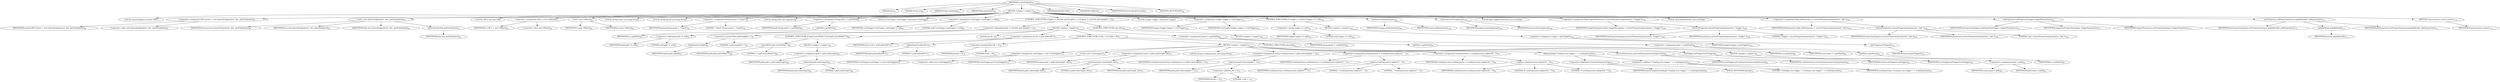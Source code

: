 digraph "createEndpoint" {  
"64" [label = <(METHOD,createEndpoint)<SUB>57</SUB>> ]
"6" [label = <(PARAM,this)<SUB>57</SUB>> ]
"65" [label = <(PARAM,String uri)<SUB>58</SUB>> ]
"66" [label = <(PARAM,String remaining)<SUB>58</SUB>> ]
"67" [label = <(PARAM,Map parameters)<SUB>58</SUB>> ]
"68" [label = <(BLOCK,&lt;empty&gt;,&lt;empty&gt;)<SUB>58</SUB>> ]
"9" [label = <(LOCAL,QuartzEndpoint answer: ANY)> ]
"69" [label = <(&lt;operator&gt;.assignment,ANY answer = new QuartzEndpoint(uri, this, getScheduler()))<SUB>59</SUB>> ]
"70" [label = <(IDENTIFIER,answer,ANY answer = new QuartzEndpoint(uri, this, getScheduler()))<SUB>59</SUB>> ]
"71" [label = <(&lt;operator&gt;.alloc,new QuartzEndpoint(uri, this, getScheduler()))<SUB>59</SUB>> ]
"72" [label = <(&lt;init&gt;,new QuartzEndpoint(uri, this, getScheduler()))<SUB>59</SUB>> ]
"8" [label = <(IDENTIFIER,answer,new QuartzEndpoint(uri, this, getScheduler()))<SUB>59</SUB>> ]
"73" [label = <(IDENTIFIER,uri,new QuartzEndpoint(uri, this, getScheduler()))<SUB>59</SUB>> ]
"5" [label = <(IDENTIFIER,this,new QuartzEndpoint(uri, this, getScheduler()))<SUB>59</SUB>> ]
"74" [label = <(getScheduler,this.getScheduler())<SUB>59</SUB>> ]
"7" [label = <(IDENTIFIER,this,this.getScheduler())<SUB>59</SUB>> ]
"11" [label = <(LOCAL,URI u: java.net.URI)> ]
"75" [label = <(&lt;operator&gt;.assignment,URI u = new URI(uri))<SUB>62</SUB>> ]
"76" [label = <(IDENTIFIER,u,URI u = new URI(uri))<SUB>62</SUB>> ]
"77" [label = <(&lt;operator&gt;.alloc,new URI(uri))<SUB>62</SUB>> ]
"78" [label = <(&lt;init&gt;,new URI(uri))<SUB>62</SUB>> ]
"10" [label = <(IDENTIFIER,u,new URI(uri))<SUB>62</SUB>> ]
"79" [label = <(IDENTIFIER,uri,new URI(uri))<SUB>62</SUB>> ]
"80" [label = <(LOCAL,String name: java.lang.String)> ]
"81" [label = <(LOCAL,String group: java.lang.String)> ]
"82" [label = <(&lt;operator&gt;.assignment,String group = &quot;Camel&quot;)<SUB>64</SUB>> ]
"83" [label = <(IDENTIFIER,group,String group = &quot;Camel&quot;)<SUB>64</SUB>> ]
"84" [label = <(LITERAL,&quot;Camel&quot;,String group = &quot;Camel&quot;)<SUB>64</SUB>> ]
"85" [label = <(LOCAL,String path: java.lang.String)> ]
"86" [label = <(&lt;operator&gt;.assignment,String path = u.getPath())<SUB>65</SUB>> ]
"87" [label = <(IDENTIFIER,path,String path = u.getPath())<SUB>65</SUB>> ]
"88" [label = <(getPath,u.getPath())<SUB>65</SUB>> ]
"89" [label = <(IDENTIFIER,u,u.getPath())<SUB>65</SUB>> ]
"13" [label = <(LOCAL,CronTrigger cronTrigger: org.quartz.CronTrigger)> ]
"90" [label = <(&lt;operator&gt;.assignment,CronTrigger cronTrigger = null)<SUB>66</SUB>> ]
"91" [label = <(IDENTIFIER,cronTrigger,CronTrigger cronTrigger = null)<SUB>66</SUB>> ]
"92" [label = <(LITERAL,null,CronTrigger cronTrigger = null)<SUB>66</SUB>> ]
"93" [label = <(CONTROL_STRUCTURE,if (path != null &amp;&amp; path.length() &gt; 1),if (path != null &amp;&amp; path.length() &gt; 1))<SUB>67</SUB>> ]
"94" [label = <(&lt;operator&gt;.logicalAnd,path != null &amp;&amp; path.length() &gt; 1)<SUB>67</SUB>> ]
"95" [label = <(&lt;operator&gt;.notEquals,path != null)<SUB>67</SUB>> ]
"96" [label = <(IDENTIFIER,path,path != null)<SUB>67</SUB>> ]
"97" [label = <(LITERAL,null,path != null)<SUB>67</SUB>> ]
"98" [label = <(&lt;operator&gt;.greaterThan,path.length() &gt; 1)<SUB>67</SUB>> ]
"99" [label = <(length,path.length())<SUB>67</SUB>> ]
"100" [label = <(IDENTIFIER,path,path.length())<SUB>67</SUB>> ]
"101" [label = <(LITERAL,1,path.length() &gt; 1)<SUB>67</SUB>> ]
"102" [label = <(BLOCK,&lt;empty&gt;,&lt;empty&gt;)<SUB>67</SUB>> ]
"103" [label = <(CONTROL_STRUCTURE,if (path.startsWith(&quot;/&quot;)),if (path.startsWith(&quot;/&quot;)))<SUB>68</SUB>> ]
"104" [label = <(startsWith,path.startsWith(&quot;/&quot;))<SUB>68</SUB>> ]
"105" [label = <(IDENTIFIER,path,path.startsWith(&quot;/&quot;))<SUB>68</SUB>> ]
"106" [label = <(LITERAL,&quot;/&quot;,path.startsWith(&quot;/&quot;))<SUB>68</SUB>> ]
"107" [label = <(BLOCK,&lt;empty&gt;,&lt;empty&gt;)<SUB>68</SUB>> ]
"108" [label = <(&lt;operator&gt;.assignment,path = path.substring(1))<SUB>69</SUB>> ]
"109" [label = <(IDENTIFIER,path,path = path.substring(1))<SUB>69</SUB>> ]
"110" [label = <(substring,path.substring(1))<SUB>69</SUB>> ]
"111" [label = <(IDENTIFIER,path,path.substring(1))<SUB>69</SUB>> ]
"112" [label = <(LITERAL,1,path.substring(1))<SUB>69</SUB>> ]
"113" [label = <(LOCAL,int idx: int)> ]
"114" [label = <(&lt;operator&gt;.assignment,int idx = path.indexOf('/'))<SUB>71</SUB>> ]
"115" [label = <(IDENTIFIER,idx,int idx = path.indexOf('/'))<SUB>71</SUB>> ]
"116" [label = <(indexOf,path.indexOf('/'))<SUB>71</SUB>> ]
"117" [label = <(IDENTIFIER,path,path.indexOf('/'))<SUB>71</SUB>> ]
"118" [label = <(LITERAL,'/',path.indexOf('/'))<SUB>71</SUB>> ]
"119" [label = <(CONTROL_STRUCTURE,if (idx &gt; 0),if (idx &gt; 0))<SUB>72</SUB>> ]
"120" [label = <(&lt;operator&gt;.greaterThan,idx &gt; 0)<SUB>72</SUB>> ]
"121" [label = <(IDENTIFIER,idx,idx &gt; 0)<SUB>72</SUB>> ]
"122" [label = <(LITERAL,0,idx &gt; 0)<SUB>72</SUB>> ]
"123" [label = <(BLOCK,&lt;empty&gt;,&lt;empty&gt;)<SUB>72</SUB>> ]
"124" [label = <(&lt;operator&gt;.assignment,cronTrigger = new CronTrigger())<SUB>73</SUB>> ]
"125" [label = <(IDENTIFIER,cronTrigger,cronTrigger = new CronTrigger())<SUB>73</SUB>> ]
"126" [label = <(&lt;operator&gt;.alloc,new CronTrigger())<SUB>73</SUB>> ]
"127" [label = <(&lt;init&gt;,new CronTrigger())<SUB>73</SUB>> ]
"12" [label = <(IDENTIFIER,cronTrigger,new CronTrigger())<SUB>73</SUB>> ]
"128" [label = <(&lt;operator&gt;.assignment,name = path.substring(0, idx))<SUB>74</SUB>> ]
"129" [label = <(IDENTIFIER,name,name = path.substring(0, idx))<SUB>74</SUB>> ]
"130" [label = <(substring,path.substring(0, idx))<SUB>74</SUB>> ]
"131" [label = <(IDENTIFIER,path,path.substring(0, idx))<SUB>74</SUB>> ]
"132" [label = <(LITERAL,0,path.substring(0, idx))<SUB>74</SUB>> ]
"133" [label = <(IDENTIFIER,idx,path.substring(0, idx))<SUB>74</SUB>> ]
"134" [label = <(LOCAL,String cronExpression: java.lang.String)> ]
"135" [label = <(&lt;operator&gt;.assignment,String cronExpression = path.substring(idx + 1))<SUB>75</SUB>> ]
"136" [label = <(IDENTIFIER,cronExpression,String cronExpression = path.substring(idx + 1))<SUB>75</SUB>> ]
"137" [label = <(substring,path.substring(idx + 1))<SUB>75</SUB>> ]
"138" [label = <(IDENTIFIER,path,path.substring(idx + 1))<SUB>75</SUB>> ]
"139" [label = <(&lt;operator&gt;.addition,idx + 1)<SUB>75</SUB>> ]
"140" [label = <(IDENTIFIER,idx,idx + 1)<SUB>75</SUB>> ]
"141" [label = <(LITERAL,1,idx + 1)<SUB>75</SUB>> ]
"142" [label = <(&lt;operator&gt;.assignment,cronExpression = cronExpression.replace('/', ' '))<SUB>77</SUB>> ]
"143" [label = <(IDENTIFIER,cronExpression,cronExpression = cronExpression.replace('/', ' '))<SUB>77</SUB>> ]
"144" [label = <(replace,cronExpression.replace('/', ' '))<SUB>77</SUB>> ]
"145" [label = <(IDENTIFIER,cronExpression,cronExpression.replace('/', ' '))<SUB>77</SUB>> ]
"146" [label = <(LITERAL,'/',cronExpression.replace('/', ' '))<SUB>77</SUB>> ]
"147" [label = <(LITERAL,' ',cronExpression.replace('/', ' '))<SUB>77</SUB>> ]
"148" [label = <(&lt;operator&gt;.assignment,cronExpression = cronExpression.replace('$', '?'))<SUB>78</SUB>> ]
"149" [label = <(IDENTIFIER,cronExpression,cronExpression = cronExpression.replace('$', '?'))<SUB>78</SUB>> ]
"150" [label = <(replace,cronExpression.replace('$', '?'))<SUB>78</SUB>> ]
"151" [label = <(IDENTIFIER,cronExpression,cronExpression.replace('$', '?'))<SUB>78</SUB>> ]
"152" [label = <(LITERAL,'$',cronExpression.replace('$', '?'))<SUB>78</SUB>> ]
"153" [label = <(LITERAL,'?',cronExpression.replace('$', '?'))<SUB>78</SUB>> ]
"154" [label = <(debug,debug(&quot;Creating cron trigger: &quot; + cronExpression))<SUB>79</SUB>> ]
"155" [label = <(&lt;operator&gt;.fieldAccess,QuartzComponent.log)<SUB>79</SUB>> ]
"156" [label = <(IDENTIFIER,QuartzComponent,debug(&quot;Creating cron trigger: &quot; + cronExpression))<SUB>79</SUB>> ]
"157" [label = <(FIELD_IDENTIFIER,log,log)<SUB>79</SUB>> ]
"158" [label = <(&lt;operator&gt;.addition,&quot;Creating cron trigger: &quot; + cronExpression)<SUB>79</SUB>> ]
"159" [label = <(LITERAL,&quot;Creating cron trigger: &quot;,&quot;Creating cron trigger: &quot; + cronExpression)<SUB>79</SUB>> ]
"160" [label = <(IDENTIFIER,cronExpression,&quot;Creating cron trigger: &quot; + cronExpression)<SUB>79</SUB>> ]
"161" [label = <(setCronExpression,setCronExpression(cronExpression))<SUB>80</SUB>> ]
"162" [label = <(IDENTIFIER,cronTrigger,setCronExpression(cronExpression))<SUB>80</SUB>> ]
"163" [label = <(IDENTIFIER,cronExpression,setCronExpression(cronExpression))<SUB>80</SUB>> ]
"164" [label = <(setTrigger,setTrigger(cronTrigger))<SUB>81</SUB>> ]
"165" [label = <(IDENTIFIER,answer,setTrigger(cronTrigger))<SUB>81</SUB>> ]
"166" [label = <(IDENTIFIER,cronTrigger,setTrigger(cronTrigger))<SUB>81</SUB>> ]
"167" [label = <(CONTROL_STRUCTURE,else,else)<SUB>83</SUB>> ]
"168" [label = <(BLOCK,&lt;empty&gt;,&lt;empty&gt;)<SUB>83</SUB>> ]
"169" [label = <(&lt;operator&gt;.assignment,name = path)<SUB>84</SUB>> ]
"170" [label = <(IDENTIFIER,name,name = path)<SUB>84</SUB>> ]
"171" [label = <(IDENTIFIER,path,name = path)<SUB>84</SUB>> ]
"172" [label = <(&lt;operator&gt;.assignment,group = u.getHost())<SUB>86</SUB>> ]
"173" [label = <(IDENTIFIER,group,group = u.getHost())<SUB>86</SUB>> ]
"174" [label = <(getHost,u.getHost())<SUB>86</SUB>> ]
"175" [label = <(IDENTIFIER,u,u.getHost())<SUB>86</SUB>> ]
"176" [label = <(CONTROL_STRUCTURE,else,else)<SUB>88</SUB>> ]
"177" [label = <(BLOCK,&lt;empty&gt;,&lt;empty&gt;)<SUB>88</SUB>> ]
"178" [label = <(&lt;operator&gt;.assignment,name = u.getHost())<SUB>89</SUB>> ]
"179" [label = <(IDENTIFIER,name,name = u.getHost())<SUB>89</SUB>> ]
"180" [label = <(getHost,u.getHost())<SUB>89</SUB>> ]
"181" [label = <(IDENTIFIER,u,u.getHost())<SUB>89</SUB>> ]
"182" [label = <(LOCAL,Trigger trigger: org.quartz.Trigger)> ]
"183" [label = <(&lt;operator&gt;.assignment,Trigger trigger = cronTrigger)<SUB>101</SUB>> ]
"184" [label = <(IDENTIFIER,trigger,Trigger trigger = cronTrigger)<SUB>101</SUB>> ]
"185" [label = <(IDENTIFIER,cronTrigger,Trigger trigger = cronTrigger)<SUB>101</SUB>> ]
"186" [label = <(CONTROL_STRUCTURE,if (trigger == null),if (trigger == null))<SUB>102</SUB>> ]
"187" [label = <(&lt;operator&gt;.equals,trigger == null)<SUB>102</SUB>> ]
"188" [label = <(IDENTIFIER,trigger,trigger == null)<SUB>102</SUB>> ]
"189" [label = <(LITERAL,null,trigger == null)<SUB>102</SUB>> ]
"190" [label = <(BLOCK,&lt;empty&gt;,&lt;empty&gt;)<SUB>102</SUB>> ]
"191" [label = <(&lt;operator&gt;.assignment,trigger = getTrigger())<SUB>103</SUB>> ]
"192" [label = <(IDENTIFIER,trigger,trigger = getTrigger())<SUB>103</SUB>> ]
"193" [label = <(getTrigger,getTrigger())<SUB>103</SUB>> ]
"194" [label = <(IDENTIFIER,answer,getTrigger())<SUB>103</SUB>> ]
"195" [label = <(setName,setName(name))<SUB>105</SUB>> ]
"196" [label = <(IDENTIFIER,trigger,setName(name))<SUB>105</SUB>> ]
"197" [label = <(IDENTIFIER,name,setName(name))<SUB>105</SUB>> ]
"198" [label = <(setGroup,setGroup(group))<SUB>106</SUB>> ]
"199" [label = <(IDENTIFIER,trigger,setGroup(group))<SUB>106</SUB>> ]
"200" [label = <(IDENTIFIER,group,setGroup(group))<SUB>106</SUB>> ]
"201" [label = <(LOCAL,Map triggerParameters: java.util.Map)> ]
"202" [label = <(&lt;operator&gt;.assignment,Map triggerParameters = extractProperties(parameters, &quot;trigger.&quot;))<SUB>108</SUB>> ]
"203" [label = <(IDENTIFIER,triggerParameters,Map triggerParameters = extractProperties(parameters, &quot;trigger.&quot;))<SUB>108</SUB>> ]
"204" [label = <(extractProperties,extractProperties(parameters, &quot;trigger.&quot;))<SUB>108</SUB>> ]
"205" [label = <(IDENTIFIER,IntrospectionSupport,extractProperties(parameters, &quot;trigger.&quot;))<SUB>108</SUB>> ]
"206" [label = <(IDENTIFIER,parameters,extractProperties(parameters, &quot;trigger.&quot;))<SUB>108</SUB>> ]
"207" [label = <(LITERAL,&quot;trigger.&quot;,extractProperties(parameters, &quot;trigger.&quot;))<SUB>108</SUB>> ]
"208" [label = <(LOCAL,Map jobParameters: java.util.Map)> ]
"209" [label = <(&lt;operator&gt;.assignment,Map jobParameters = extractProperties(parameters, &quot;job.&quot;))<SUB>109</SUB>> ]
"210" [label = <(IDENTIFIER,jobParameters,Map jobParameters = extractProperties(parameters, &quot;job.&quot;))<SUB>109</SUB>> ]
"211" [label = <(extractProperties,extractProperties(parameters, &quot;job.&quot;))<SUB>109</SUB>> ]
"212" [label = <(IDENTIFIER,IntrospectionSupport,extractProperties(parameters, &quot;job.&quot;))<SUB>109</SUB>> ]
"213" [label = <(IDENTIFIER,parameters,extractProperties(parameters, &quot;job.&quot;))<SUB>109</SUB>> ]
"214" [label = <(LITERAL,&quot;job.&quot;,extractProperties(parameters, &quot;job.&quot;))<SUB>109</SUB>> ]
"215" [label = <(setProperties,setProperties(trigger, triggerParameters))<SUB>111</SUB>> ]
"216" [label = <(IDENTIFIER,IntrospectionSupport,setProperties(trigger, triggerParameters))<SUB>111</SUB>> ]
"217" [label = <(IDENTIFIER,trigger,setProperties(trigger, triggerParameters))<SUB>111</SUB>> ]
"218" [label = <(IDENTIFIER,triggerParameters,setProperties(trigger, triggerParameters))<SUB>111</SUB>> ]
"219" [label = <(setProperties,setProperties(answer.getJobDetail(), jobParameters))<SUB>112</SUB>> ]
"220" [label = <(IDENTIFIER,IntrospectionSupport,setProperties(answer.getJobDetail(), jobParameters))<SUB>112</SUB>> ]
"221" [label = <(getJobDetail,getJobDetail())<SUB>112</SUB>> ]
"222" [label = <(IDENTIFIER,answer,getJobDetail())<SUB>112</SUB>> ]
"223" [label = <(IDENTIFIER,jobParameters,setProperties(answer.getJobDetail(), jobParameters))<SUB>112</SUB>> ]
"224" [label = <(RETURN,return answer;,return answer;)<SUB>114</SUB>> ]
"225" [label = <(IDENTIFIER,answer,return answer;)<SUB>114</SUB>> ]
"226" [label = <(MODIFIER,PROTECTED)> ]
"227" [label = <(MODIFIER,VIRTUAL)> ]
"228" [label = <(ANNOTATION,@Override,@Override)<SUB>57</SUB>> ]
"229" [label = <(METHOD_RETURN,ANY)<SUB>58</SUB>> ]
  "64" -> "6" 
  "64" -> "65" 
  "64" -> "66" 
  "64" -> "67" 
  "64" -> "68" 
  "64" -> "226" 
  "64" -> "227" 
  "64" -> "228" 
  "64" -> "229" 
  "68" -> "9" 
  "68" -> "69" 
  "68" -> "72" 
  "68" -> "11" 
  "68" -> "75" 
  "68" -> "78" 
  "68" -> "80" 
  "68" -> "81" 
  "68" -> "82" 
  "68" -> "85" 
  "68" -> "86" 
  "68" -> "13" 
  "68" -> "90" 
  "68" -> "93" 
  "68" -> "182" 
  "68" -> "183" 
  "68" -> "186" 
  "68" -> "195" 
  "68" -> "198" 
  "68" -> "201" 
  "68" -> "202" 
  "68" -> "208" 
  "68" -> "209" 
  "68" -> "215" 
  "68" -> "219" 
  "68" -> "224" 
  "69" -> "70" 
  "69" -> "71" 
  "72" -> "8" 
  "72" -> "73" 
  "72" -> "5" 
  "72" -> "74" 
  "74" -> "7" 
  "75" -> "76" 
  "75" -> "77" 
  "78" -> "10" 
  "78" -> "79" 
  "82" -> "83" 
  "82" -> "84" 
  "86" -> "87" 
  "86" -> "88" 
  "88" -> "89" 
  "90" -> "91" 
  "90" -> "92" 
  "93" -> "94" 
  "93" -> "102" 
  "93" -> "176" 
  "94" -> "95" 
  "94" -> "98" 
  "95" -> "96" 
  "95" -> "97" 
  "98" -> "99" 
  "98" -> "101" 
  "99" -> "100" 
  "102" -> "103" 
  "102" -> "113" 
  "102" -> "114" 
  "102" -> "119" 
  "102" -> "172" 
  "103" -> "104" 
  "103" -> "107" 
  "104" -> "105" 
  "104" -> "106" 
  "107" -> "108" 
  "108" -> "109" 
  "108" -> "110" 
  "110" -> "111" 
  "110" -> "112" 
  "114" -> "115" 
  "114" -> "116" 
  "116" -> "117" 
  "116" -> "118" 
  "119" -> "120" 
  "119" -> "123" 
  "119" -> "167" 
  "120" -> "121" 
  "120" -> "122" 
  "123" -> "124" 
  "123" -> "127" 
  "123" -> "128" 
  "123" -> "134" 
  "123" -> "135" 
  "123" -> "142" 
  "123" -> "148" 
  "123" -> "154" 
  "123" -> "161" 
  "123" -> "164" 
  "124" -> "125" 
  "124" -> "126" 
  "127" -> "12" 
  "128" -> "129" 
  "128" -> "130" 
  "130" -> "131" 
  "130" -> "132" 
  "130" -> "133" 
  "135" -> "136" 
  "135" -> "137" 
  "137" -> "138" 
  "137" -> "139" 
  "139" -> "140" 
  "139" -> "141" 
  "142" -> "143" 
  "142" -> "144" 
  "144" -> "145" 
  "144" -> "146" 
  "144" -> "147" 
  "148" -> "149" 
  "148" -> "150" 
  "150" -> "151" 
  "150" -> "152" 
  "150" -> "153" 
  "154" -> "155" 
  "154" -> "158" 
  "155" -> "156" 
  "155" -> "157" 
  "158" -> "159" 
  "158" -> "160" 
  "161" -> "162" 
  "161" -> "163" 
  "164" -> "165" 
  "164" -> "166" 
  "167" -> "168" 
  "168" -> "169" 
  "169" -> "170" 
  "169" -> "171" 
  "172" -> "173" 
  "172" -> "174" 
  "174" -> "175" 
  "176" -> "177" 
  "177" -> "178" 
  "178" -> "179" 
  "178" -> "180" 
  "180" -> "181" 
  "183" -> "184" 
  "183" -> "185" 
  "186" -> "187" 
  "186" -> "190" 
  "187" -> "188" 
  "187" -> "189" 
  "190" -> "191" 
  "191" -> "192" 
  "191" -> "193" 
  "193" -> "194" 
  "195" -> "196" 
  "195" -> "197" 
  "198" -> "199" 
  "198" -> "200" 
  "202" -> "203" 
  "202" -> "204" 
  "204" -> "205" 
  "204" -> "206" 
  "204" -> "207" 
  "209" -> "210" 
  "209" -> "211" 
  "211" -> "212" 
  "211" -> "213" 
  "211" -> "214" 
  "215" -> "216" 
  "215" -> "217" 
  "215" -> "218" 
  "219" -> "220" 
  "219" -> "221" 
  "219" -> "223" 
  "221" -> "222" 
  "224" -> "225" 
}
